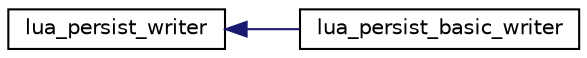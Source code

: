 digraph "Graphical Class Hierarchy"
{
 // LATEX_PDF_SIZE
  edge [fontname="Helvetica",fontsize="10",labelfontname="Helvetica",labelfontsize="10"];
  node [fontname="Helvetica",fontsize="10",shape=record];
  rankdir="LR";
  Node0 [label="lua_persist_writer",height=0.2,width=0.4,color="black", fillcolor="white", style="filled",URL="$classlua__persist__writer.html",tooltip="Interface used for persisting Lua objects."];
  Node0 -> Node1 [dir="back",color="midnightblue",fontsize="10",style="solid",fontname="Helvetica"];
  Node1 [label="lua_persist_basic_writer",height=0.2,width=0.4,color="black", fillcolor="white", style="filled",URL="$classlua__persist__basic__writer.html",tooltip="Basic implementation of persistence interface."];
}
